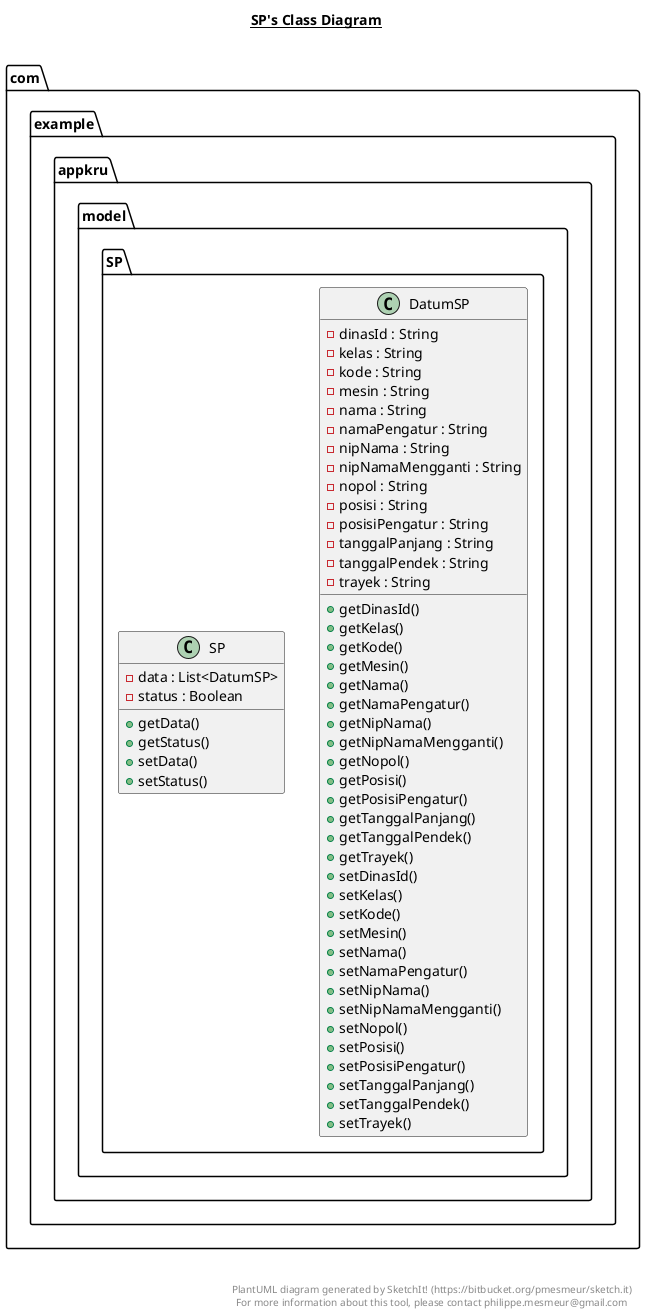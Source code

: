 @startuml

title __SP's Class Diagram__\n

  namespace com.example.appkru {
    namespace model.SP {
      class com.example.appkru.model.SP.DatumSP {
          - dinasId : String
          - kelas : String
          - kode : String
          - mesin : String
          - nama : String
          - namaPengatur : String
          - nipNama : String
          - nipNamaMengganti : String
          - nopol : String
          - posisi : String
          - posisiPengatur : String
          - tanggalPanjang : String
          - tanggalPendek : String
          - trayek : String
          + getDinasId()
          + getKelas()
          + getKode()
          + getMesin()
          + getNama()
          + getNamaPengatur()
          + getNipNama()
          + getNipNamaMengganti()
          + getNopol()
          + getPosisi()
          + getPosisiPengatur()
          + getTanggalPanjang()
          + getTanggalPendek()
          + getTrayek()
          + setDinasId()
          + setKelas()
          + setKode()
          + setMesin()
          + setNama()
          + setNamaPengatur()
          + setNipNama()
          + setNipNamaMengganti()
          + setNopol()
          + setPosisi()
          + setPosisiPengatur()
          + setTanggalPanjang()
          + setTanggalPendek()
          + setTrayek()
      }
    }
  }
  

  namespace com.example.appkru {
    namespace model.SP {
      class com.example.appkru.model.SP.SP {
          - data : List<DatumSP>
          - status : Boolean
          + getData()
          + getStatus()
          + setData()
          + setStatus()
      }
    }
  }
  



right footer


PlantUML diagram generated by SketchIt! (https://bitbucket.org/pmesmeur/sketch.it)
For more information about this tool, please contact philippe.mesmeur@gmail.com
endfooter

@enduml
